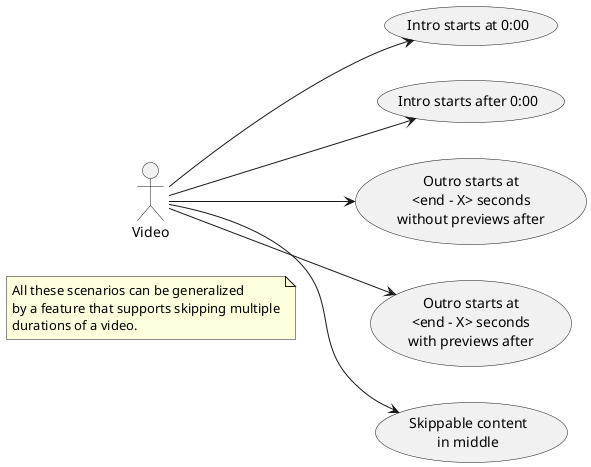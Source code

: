 @startuml "Video Intro/Outro Possibilities"
left to right direction

note as GeneralNote
    All these scenarios can be generalized
    by a feature that supports skipping multiple
    durations of a video.
end note

:Video:

(Intro starts at 0:00)
(Intro starts after 0:00)
(Outro starts at\n<end - X> seconds\nwithout previews after)
(Outro starts at\n<end - X> seconds\nwith previews after)
(Skippable content\nin middle)

:Video: --> (Intro starts at 0:00)
:Video: --> (Intro starts after 0:00)
:Video: --> (Outro starts at\n<end - X> seconds\nwithout previews after)
:Video: --> (Outro starts at\n<end - X> seconds\nwith previews after)
:Video: --> (Skippable content\nin middle)

@enduml